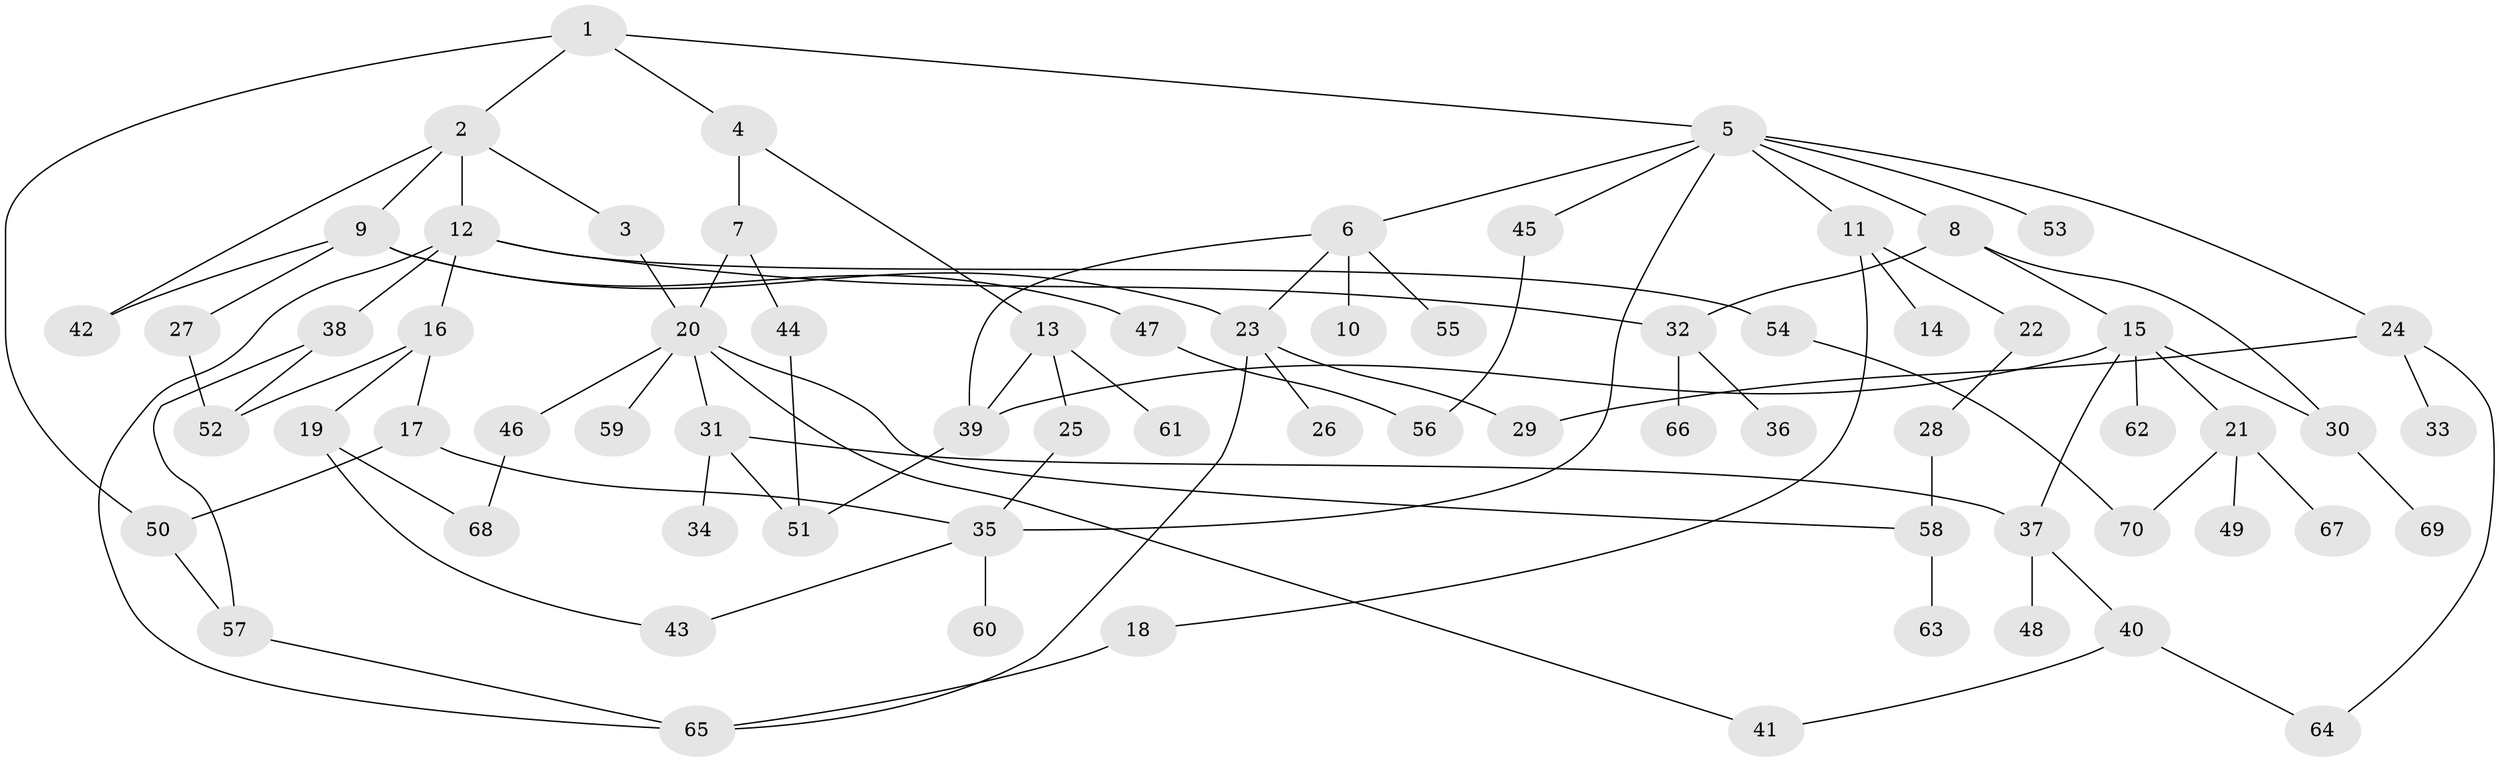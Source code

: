 // coarse degree distribution, {4: 0.32, 2: 0.16, 5: 0.06, 1: 0.24, 6: 0.04, 3: 0.16, 7: 0.02}
// Generated by graph-tools (version 1.1) at 2025/36/03/04/25 23:36:00]
// undirected, 70 vertices, 96 edges
graph export_dot {
  node [color=gray90,style=filled];
  1;
  2;
  3;
  4;
  5;
  6;
  7;
  8;
  9;
  10;
  11;
  12;
  13;
  14;
  15;
  16;
  17;
  18;
  19;
  20;
  21;
  22;
  23;
  24;
  25;
  26;
  27;
  28;
  29;
  30;
  31;
  32;
  33;
  34;
  35;
  36;
  37;
  38;
  39;
  40;
  41;
  42;
  43;
  44;
  45;
  46;
  47;
  48;
  49;
  50;
  51;
  52;
  53;
  54;
  55;
  56;
  57;
  58;
  59;
  60;
  61;
  62;
  63;
  64;
  65;
  66;
  67;
  68;
  69;
  70;
  1 -- 2;
  1 -- 4;
  1 -- 5;
  1 -- 50;
  2 -- 3;
  2 -- 9;
  2 -- 12;
  2 -- 42;
  3 -- 20;
  4 -- 7;
  4 -- 13;
  5 -- 6;
  5 -- 8;
  5 -- 11;
  5 -- 24;
  5 -- 35;
  5 -- 45;
  5 -- 53;
  6 -- 10;
  6 -- 23;
  6 -- 55;
  6 -- 39;
  7 -- 20;
  7 -- 44;
  8 -- 15;
  8 -- 30;
  8 -- 32;
  9 -- 27;
  9 -- 47;
  9 -- 23;
  9 -- 42;
  11 -- 14;
  11 -- 18;
  11 -- 22;
  12 -- 16;
  12 -- 32;
  12 -- 38;
  12 -- 54;
  12 -- 65;
  13 -- 25;
  13 -- 61;
  13 -- 39;
  15 -- 21;
  15 -- 37;
  15 -- 39;
  15 -- 62;
  15 -- 30;
  16 -- 17;
  16 -- 19;
  16 -- 52;
  17 -- 50;
  17 -- 35;
  18 -- 65;
  19 -- 43;
  19 -- 68;
  20 -- 31;
  20 -- 46;
  20 -- 58;
  20 -- 59;
  20 -- 41;
  21 -- 49;
  21 -- 67;
  21 -- 70;
  22 -- 28;
  23 -- 26;
  23 -- 29;
  23 -- 65;
  24 -- 33;
  24 -- 64;
  24 -- 29;
  25 -- 35;
  27 -- 52;
  28 -- 58;
  30 -- 69;
  31 -- 34;
  31 -- 51;
  31 -- 37;
  32 -- 36;
  32 -- 66;
  35 -- 43;
  35 -- 60;
  37 -- 40;
  37 -- 48;
  38 -- 52;
  38 -- 57;
  39 -- 51;
  40 -- 41;
  40 -- 64;
  44 -- 51;
  45 -- 56;
  46 -- 68;
  47 -- 56;
  50 -- 57;
  54 -- 70;
  57 -- 65;
  58 -- 63;
}
